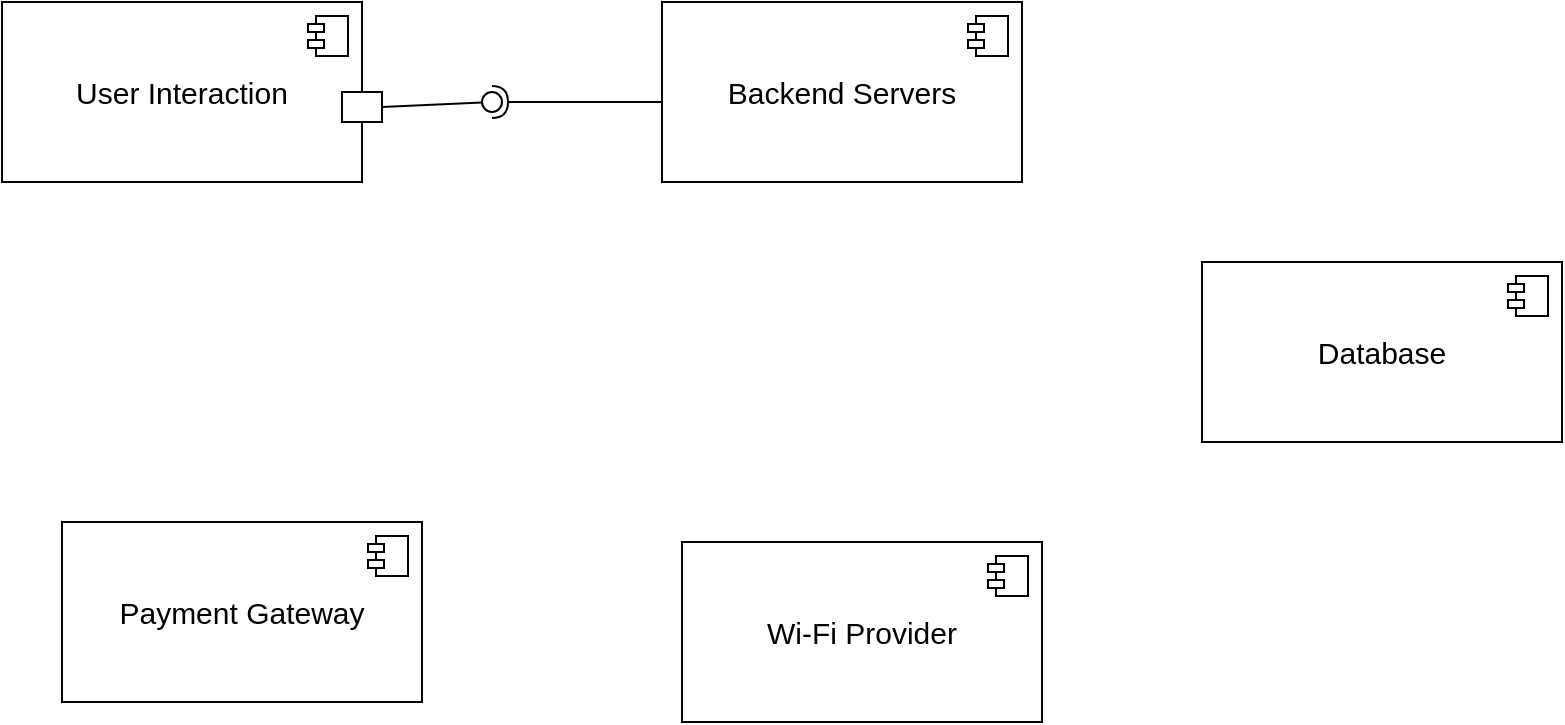 <mxfile version="22.1.20" type="github">
  <diagram name="Page-1" id="cTTuPL3hMU2ZwI6a6cDx">
    <mxGraphModel dx="880" dy="499" grid="1" gridSize="10" guides="1" tooltips="1" connect="1" arrows="1" fold="1" page="1" pageScale="1" pageWidth="827" pageHeight="1169" math="0" shadow="0">
      <root>
        <mxCell id="0" />
        <mxCell id="1" parent="0" />
        <mxCell id="NmCQkpYAsU9My6dq_rCh-1" value="&lt;font style=&quot;font-size: 15px;&quot;&gt;User Interaction&lt;/font&gt;" style="html=1;dropTarget=0;whiteSpace=wrap;" vertex="1" parent="1">
          <mxGeometry x="10" y="80" width="180" height="90" as="geometry" />
        </mxCell>
        <mxCell id="NmCQkpYAsU9My6dq_rCh-2" value="" style="shape=module;jettyWidth=8;jettyHeight=4;" vertex="1" parent="NmCQkpYAsU9My6dq_rCh-1">
          <mxGeometry x="1" width="20" height="20" relative="1" as="geometry">
            <mxPoint x="-27" y="7" as="offset" />
          </mxGeometry>
        </mxCell>
        <mxCell id="NmCQkpYAsU9My6dq_rCh-3" value="&lt;font style=&quot;font-size: 15px;&quot;&gt;Backend Servers&lt;/font&gt;" style="html=1;dropTarget=0;whiteSpace=wrap;" vertex="1" parent="1">
          <mxGeometry x="340" y="80" width="180" height="90" as="geometry" />
        </mxCell>
        <mxCell id="NmCQkpYAsU9My6dq_rCh-4" value="" style="shape=module;jettyWidth=8;jettyHeight=4;" vertex="1" parent="NmCQkpYAsU9My6dq_rCh-3">
          <mxGeometry x="1" width="20" height="20" relative="1" as="geometry">
            <mxPoint x="-27" y="7" as="offset" />
          </mxGeometry>
        </mxCell>
        <mxCell id="NmCQkpYAsU9My6dq_rCh-5" value="&lt;font style=&quot;font-size: 15px;&quot;&gt;Payment Gateway&lt;/font&gt;" style="html=1;dropTarget=0;whiteSpace=wrap;" vertex="1" parent="1">
          <mxGeometry x="40" y="340" width="180" height="90" as="geometry" />
        </mxCell>
        <mxCell id="NmCQkpYAsU9My6dq_rCh-6" value="" style="shape=module;jettyWidth=8;jettyHeight=4;" vertex="1" parent="NmCQkpYAsU9My6dq_rCh-5">
          <mxGeometry x="1" width="20" height="20" relative="1" as="geometry">
            <mxPoint x="-27" y="7" as="offset" />
          </mxGeometry>
        </mxCell>
        <mxCell id="NmCQkpYAsU9My6dq_rCh-7" value="&lt;font style=&quot;font-size: 15px;&quot;&gt;Wi-Fi Provider&lt;/font&gt;" style="html=1;dropTarget=0;whiteSpace=wrap;" vertex="1" parent="1">
          <mxGeometry x="350" y="350" width="180" height="90" as="geometry" />
        </mxCell>
        <mxCell id="NmCQkpYAsU9My6dq_rCh-8" value="" style="shape=module;jettyWidth=8;jettyHeight=4;" vertex="1" parent="NmCQkpYAsU9My6dq_rCh-7">
          <mxGeometry x="1" width="20" height="20" relative="1" as="geometry">
            <mxPoint x="-27" y="7" as="offset" />
          </mxGeometry>
        </mxCell>
        <mxCell id="NmCQkpYAsU9My6dq_rCh-9" value="&lt;font style=&quot;font-size: 15px;&quot;&gt;Database&lt;/font&gt;" style="html=1;dropTarget=0;whiteSpace=wrap;" vertex="1" parent="1">
          <mxGeometry x="610" y="210" width="180" height="90" as="geometry" />
        </mxCell>
        <mxCell id="NmCQkpYAsU9My6dq_rCh-10" value="" style="shape=module;jettyWidth=8;jettyHeight=4;" vertex="1" parent="NmCQkpYAsU9My6dq_rCh-9">
          <mxGeometry x="1" width="20" height="20" relative="1" as="geometry">
            <mxPoint x="-27" y="7" as="offset" />
          </mxGeometry>
        </mxCell>
        <mxCell id="NmCQkpYAsU9My6dq_rCh-11" value="" style="rounded=0;orthogonalLoop=1;jettySize=auto;html=1;endArrow=halfCircle;endFill=0;endSize=6;strokeWidth=1;sketch=0;entryX=1;entryY=0.7;entryDx=0;entryDy=0;entryPerimeter=0;" edge="1" target="NmCQkpYAsU9My6dq_rCh-13" parent="1">
          <mxGeometry relative="1" as="geometry">
            <mxPoint x="340" y="130" as="sourcePoint" />
            <mxPoint x="255" y="131" as="targetPoint" />
          </mxGeometry>
        </mxCell>
        <mxCell id="NmCQkpYAsU9My6dq_rCh-12" value="" style="rounded=0;orthogonalLoop=1;jettySize=auto;html=1;endArrow=oval;endFill=0;sketch=0;sourcePerimeterSpacing=0;targetPerimeterSpacing=0;endSize=10;exitX=1;exitY=0.5;exitDx=0;exitDy=0;" edge="1" target="NmCQkpYAsU9My6dq_rCh-13" parent="1" source="NmCQkpYAsU9My6dq_rCh-15">
          <mxGeometry relative="1" as="geometry">
            <mxPoint x="190" y="140" as="sourcePoint" />
          </mxGeometry>
        </mxCell>
        <mxCell id="NmCQkpYAsU9My6dq_rCh-13" value="" style="ellipse;whiteSpace=wrap;html=1;align=center;aspect=fixed;fillColor=none;strokeColor=none;resizable=0;perimeter=centerPerimeter;rotatable=0;allowArrows=0;points=[];outlineConnect=1;" vertex="1" parent="1">
          <mxGeometry x="250" y="125" width="10" height="10" as="geometry" />
        </mxCell>
        <mxCell id="NmCQkpYAsU9My6dq_rCh-15" value="" style="whiteSpace=wrap;html=1;" vertex="1" parent="1">
          <mxGeometry x="180" y="125" width="20" height="15" as="geometry" />
        </mxCell>
      </root>
    </mxGraphModel>
  </diagram>
</mxfile>
